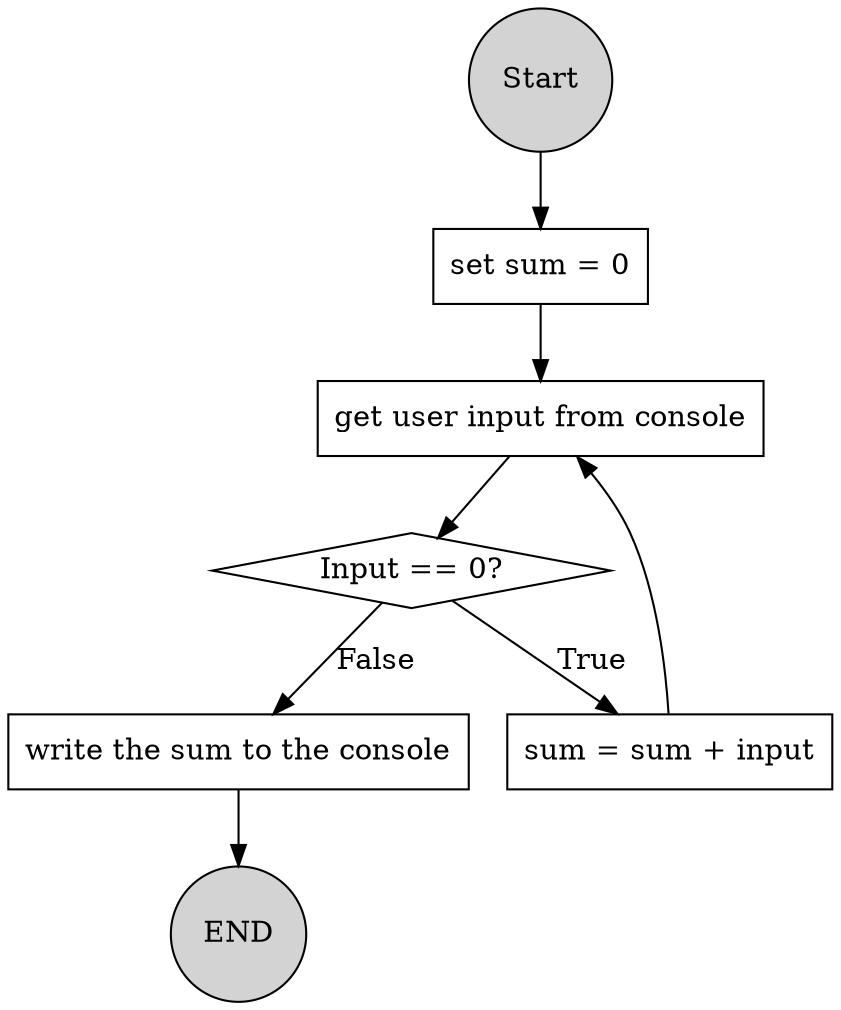 digraph p1{
    start[label="Start" shape=circle style=filled]
    setSum[label="set sum = 0" shape=box]
    getInput[label="get user input from console" shape=box]
    ifInputEQ0[label="Input == 0?" shape=diamond]
    write[label="write the sum to the console" shape=box]
    addSum[label="sum = sum + input" shape=box]
    
    end[label="END" shape=circle style=filled]

    start -> setSum
    setSum -> getInput
    getInput -> ifInputEQ0
    ifInputEQ0 -> write[label="False"]
    ifInputEQ0 -> addSum[label="True"]
    addSum -> getInput
    write -> end
    

}